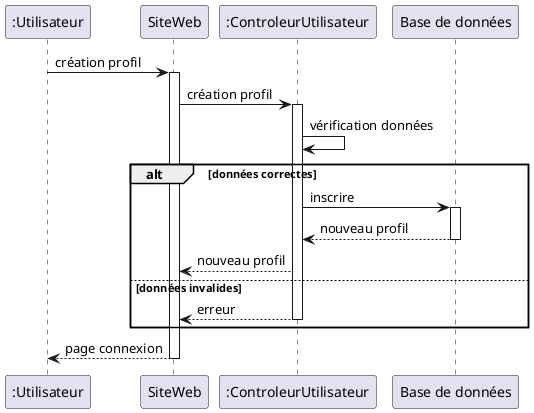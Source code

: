 @startuml Création Profil

":Utilisateur" -> SiteWeb: création profil
activate "SiteWeb"
SiteWeb -> ":ControleurUtilisateur": création profil
activate ":ControleurUtilisateur"
":ControleurUtilisateur" -> ":ControleurUtilisateur": vérification données

alt données correctes
":ControleurUtilisateur" -> "Base de données": inscrire
activate "Base de données"
return nouveau profil
":ControleurUtilisateur" --> "SiteWeb": nouveau profil
else données invalides
return erreur
end

return page connexion

@enduml